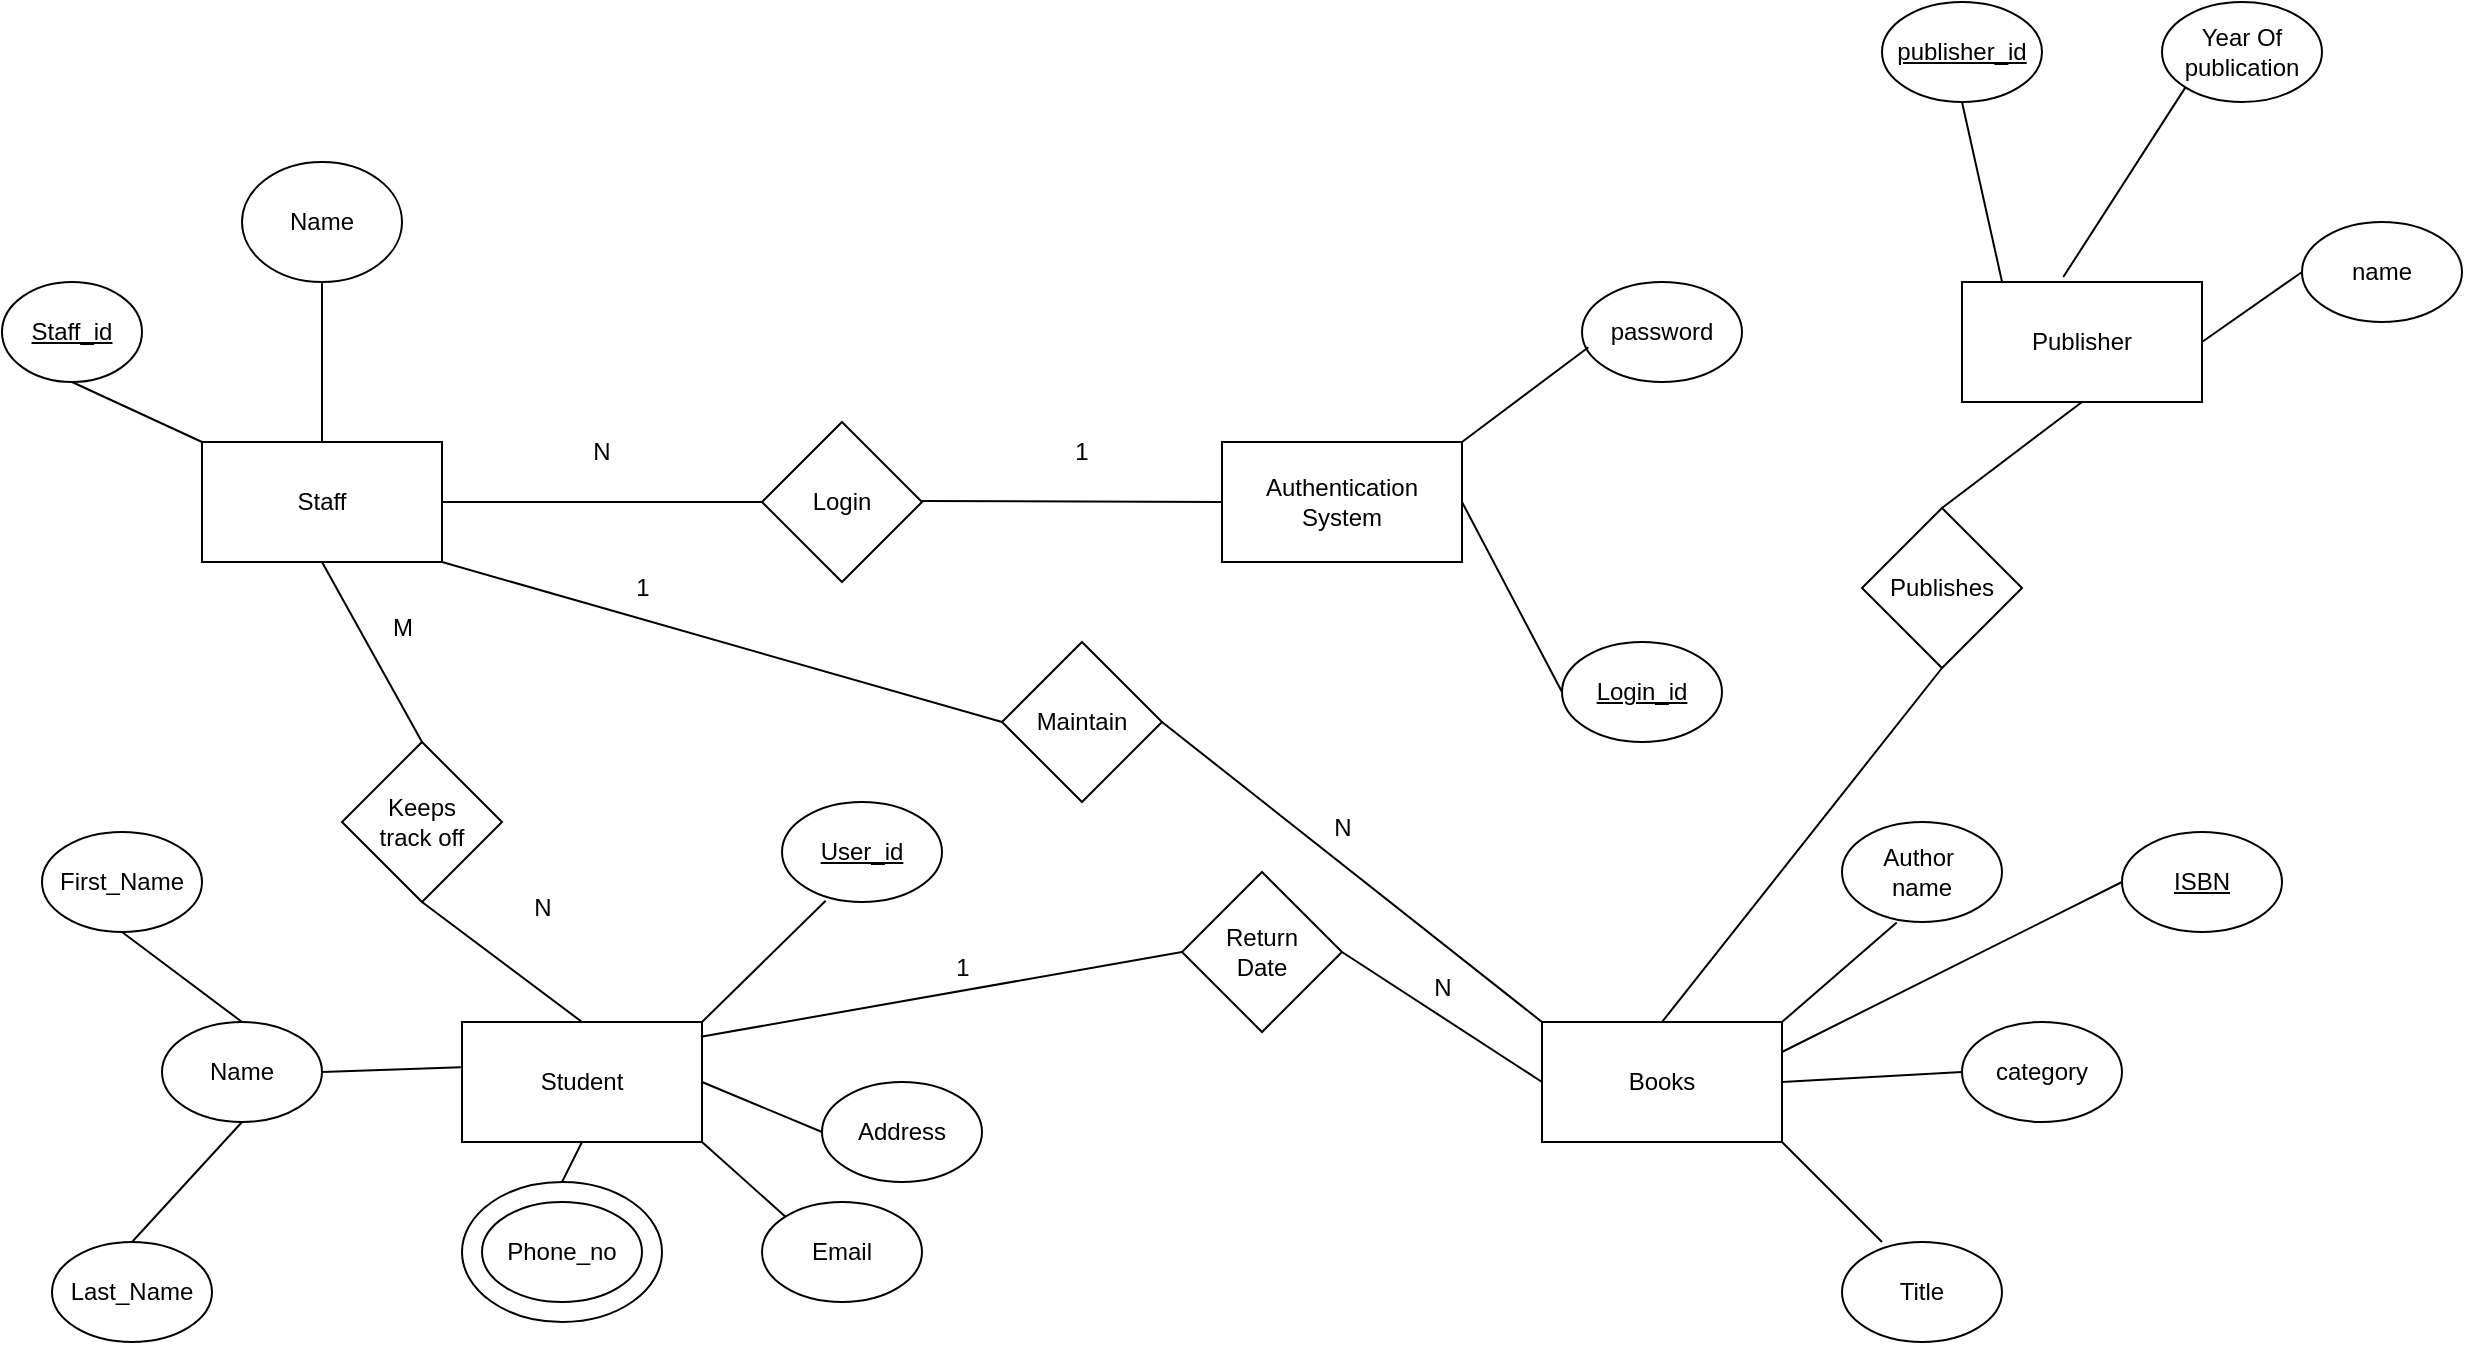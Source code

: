 <mxfile version="28.1.0">
  <diagram name="Page-1" id="cV7oGcCZ6eIM_f0YyGlN">
    <mxGraphModel dx="2130" dy="703" grid="1" gridSize="10" guides="1" tooltips="1" connect="1" arrows="0" fold="1" page="1" pageScale="1" pageWidth="827" pageHeight="1169" math="0" shadow="0">
      <root>
        <mxCell id="0" />
        <mxCell id="1" parent="0" />
        <mxCell id="_44YVeYt1oRbR6Rtj2PV-1" value="Staff" style="rounded=0;whiteSpace=wrap;html=1;" vertex="1" parent="1">
          <mxGeometry x="80" y="290" width="120" height="60" as="geometry" />
        </mxCell>
        <mxCell id="_44YVeYt1oRbR6Rtj2PV-2" value="Name" style="ellipse;whiteSpace=wrap;html=1;" vertex="1" parent="1">
          <mxGeometry x="100" y="150" width="80" height="60" as="geometry" />
        </mxCell>
        <mxCell id="_44YVeYt1oRbR6Rtj2PV-3" value="&lt;u&gt;Staff_id&lt;/u&gt;" style="ellipse;whiteSpace=wrap;html=1;" vertex="1" parent="1">
          <mxGeometry x="-20" y="210" width="70" height="50" as="geometry" />
        </mxCell>
        <mxCell id="_44YVeYt1oRbR6Rtj2PV-4" value="Login" style="rhombus;whiteSpace=wrap;html=1;" vertex="1" parent="1">
          <mxGeometry x="360" y="280" width="80" height="80" as="geometry" />
        </mxCell>
        <mxCell id="_44YVeYt1oRbR6Rtj2PV-5" value="Authentication&lt;div&gt;System&lt;/div&gt;" style="rounded=0;whiteSpace=wrap;html=1;" vertex="1" parent="1">
          <mxGeometry x="590" y="290" width="120" height="60" as="geometry" />
        </mxCell>
        <mxCell id="_44YVeYt1oRbR6Rtj2PV-6" value="&lt;u&gt;Login_id&lt;/u&gt;" style="ellipse;whiteSpace=wrap;html=1;" vertex="1" parent="1">
          <mxGeometry x="760" y="390" width="80" height="50" as="geometry" />
        </mxCell>
        <mxCell id="_44YVeYt1oRbR6Rtj2PV-8" value="password" style="ellipse;whiteSpace=wrap;html=1;" vertex="1" parent="1">
          <mxGeometry x="770" y="210" width="80" height="50" as="geometry" />
        </mxCell>
        <mxCell id="_44YVeYt1oRbR6Rtj2PV-9" value="" style="endArrow=none;html=1;rounded=0;entryX=0;entryY=0.5;entryDx=0;entryDy=0;" edge="1" parent="1" source="_44YVeYt1oRbR6Rtj2PV-1" target="_44YVeYt1oRbR6Rtj2PV-4">
          <mxGeometry width="50" height="50" relative="1" as="geometry">
            <mxPoint x="200" y="320" as="sourcePoint" />
            <mxPoint x="250" y="270" as="targetPoint" />
          </mxGeometry>
        </mxCell>
        <mxCell id="_44YVeYt1oRbR6Rtj2PV-10" value="" style="endArrow=none;html=1;rounded=0;" edge="1" parent="1">
          <mxGeometry width="50" height="50" relative="1" as="geometry">
            <mxPoint x="440" y="319.5" as="sourcePoint" />
            <mxPoint x="590" y="320" as="targetPoint" />
          </mxGeometry>
        </mxCell>
        <mxCell id="_44YVeYt1oRbR6Rtj2PV-11" value="" style="endArrow=none;html=1;rounded=0;entryX=0.04;entryY=0.652;entryDx=0;entryDy=0;exitX=1;exitY=0;exitDx=0;exitDy=0;entryPerimeter=0;" edge="1" parent="1" source="_44YVeYt1oRbR6Rtj2PV-5" target="_44YVeYt1oRbR6Rtj2PV-8">
          <mxGeometry width="50" height="50" relative="1" as="geometry">
            <mxPoint x="570" y="220" as="sourcePoint" />
            <mxPoint x="730" y="220" as="targetPoint" />
          </mxGeometry>
        </mxCell>
        <mxCell id="_44YVeYt1oRbR6Rtj2PV-12" value="" style="endArrow=none;html=1;rounded=0;entryX=0;entryY=0.5;entryDx=0;entryDy=0;exitX=1;exitY=0.5;exitDx=0;exitDy=0;" edge="1" parent="1" source="_44YVeYt1oRbR6Rtj2PV-5" target="_44YVeYt1oRbR6Rtj2PV-6">
          <mxGeometry width="50" height="50" relative="1" as="geometry">
            <mxPoint x="740" y="270" as="sourcePoint" />
            <mxPoint x="900" y="270" as="targetPoint" />
          </mxGeometry>
        </mxCell>
        <mxCell id="_44YVeYt1oRbR6Rtj2PV-13" value="1&lt;span style=&quot;color: rgba(0, 0, 0, 0); font-family: monospace; font-size: 0px; text-align: start; text-wrap-mode: nowrap;&quot;&gt;%3CmxGraphModel%3E%3Croot%3E%3CmxCell%20id%3D%220%22%2F%3E%3CmxCell%20id%3D%221%22%20parent%3D%220%22%2F%3E%3CmxCell%20id%3D%222%22%20value%3D%22%22%20style%3D%22endArrow%3Dnone%3Bhtml%3D1%3Brounded%3D0%3BentryX%3D0%3BentryY%3D0.5%3BentryDx%3D0%3BentryDy%3D0%3B%22%20edge%3D%221%22%20parent%3D%221%22%3E%3CmxGeometry%20width%3D%2250%22%20height%3D%2250%22%20relative%3D%221%22%20as%3D%22geometry%22%3E%3CmxPoint%20x%3D%22200%22%20y%3D%22320%22%20as%3D%22sourcePoint%22%2F%3E%3CmxPoint%20x%3D%22360%22%20y%3D%22320%22%20as%3D%22targetPoint%22%2F%3E%3C%2FmxGeometry%3E%3C%2FmxCell%3E%3C%2Froot%3E%3C%2FmxGraphModel%3E&lt;/span&gt;" style="text;html=1;align=center;verticalAlign=middle;whiteSpace=wrap;rounded=0;" vertex="1" parent="1">
          <mxGeometry x="490" y="280" width="60" height="30" as="geometry" />
        </mxCell>
        <mxCell id="_44YVeYt1oRbR6Rtj2PV-15" value="N" style="text;html=1;align=center;verticalAlign=middle;whiteSpace=wrap;rounded=0;" vertex="1" parent="1">
          <mxGeometry x="250" y="280" width="60" height="30" as="geometry" />
        </mxCell>
        <mxCell id="_44YVeYt1oRbR6Rtj2PV-16" value="Keeps&lt;div&gt;track off&lt;/div&gt;" style="rhombus;whiteSpace=wrap;html=1;" vertex="1" parent="1">
          <mxGeometry x="150" y="440" width="80" height="80" as="geometry" />
        </mxCell>
        <mxCell id="_44YVeYt1oRbR6Rtj2PV-17" value="Student" style="rounded=0;whiteSpace=wrap;html=1;" vertex="1" parent="1">
          <mxGeometry x="210" y="580" width="120" height="60" as="geometry" />
        </mxCell>
        <mxCell id="_44YVeYt1oRbR6Rtj2PV-18" value="Email" style="ellipse;whiteSpace=wrap;html=1;" vertex="1" parent="1">
          <mxGeometry x="360" y="670" width="80" height="50" as="geometry" />
        </mxCell>
        <mxCell id="_44YVeYt1oRbR6Rtj2PV-19" value="" style="ellipse;whiteSpace=wrap;html=1;" vertex="1" parent="1">
          <mxGeometry x="210" y="660" width="100" height="70" as="geometry" />
        </mxCell>
        <mxCell id="_44YVeYt1oRbR6Rtj2PV-20" value="Title" style="ellipse;whiteSpace=wrap;html=1;" vertex="1" parent="1">
          <mxGeometry x="900" y="690" width="80" height="50" as="geometry" />
        </mxCell>
        <mxCell id="_44YVeYt1oRbR6Rtj2PV-22" value="&lt;u&gt;User_id&lt;/u&gt;" style="ellipse;whiteSpace=wrap;html=1;" vertex="1" parent="1">
          <mxGeometry x="370" y="470" width="80" height="50" as="geometry" />
        </mxCell>
        <mxCell id="_44YVeYt1oRbR6Rtj2PV-23" value="First_Name" style="ellipse;whiteSpace=wrap;html=1;" vertex="1" parent="1">
          <mxGeometry y="485" width="80" height="50" as="geometry" />
        </mxCell>
        <mxCell id="_44YVeYt1oRbR6Rtj2PV-24" value="Address" style="ellipse;whiteSpace=wrap;html=1;" vertex="1" parent="1">
          <mxGeometry x="390" y="610" width="80" height="50" as="geometry" />
        </mxCell>
        <mxCell id="_44YVeYt1oRbR6Rtj2PV-25" value="Name" style="ellipse;whiteSpace=wrap;html=1;" vertex="1" parent="1">
          <mxGeometry x="60" y="580" width="80" height="50" as="geometry" />
        </mxCell>
        <mxCell id="_44YVeYt1oRbR6Rtj2PV-26" value="Last_Name" style="ellipse;whiteSpace=wrap;html=1;" vertex="1" parent="1">
          <mxGeometry x="5" y="690" width="80" height="50" as="geometry" />
        </mxCell>
        <mxCell id="_44YVeYt1oRbR6Rtj2PV-27" value="Phone_no" style="ellipse;whiteSpace=wrap;html=1;" vertex="1" parent="1">
          <mxGeometry x="220" y="670" width="80" height="50" as="geometry" />
        </mxCell>
        <mxCell id="_44YVeYt1oRbR6Rtj2PV-29" value="" style="endArrow=none;html=1;rounded=0;entryX=0.5;entryY=1;entryDx=0;entryDy=0;exitX=0.5;exitY=0;exitDx=0;exitDy=0;" edge="1" parent="1" source="_44YVeYt1oRbR6Rtj2PV-17" target="_44YVeYt1oRbR6Rtj2PV-16">
          <mxGeometry width="50" height="50" relative="1" as="geometry">
            <mxPoint x="270" y="580" as="sourcePoint" />
            <mxPoint x="320" y="530" as="targetPoint" />
          </mxGeometry>
        </mxCell>
        <mxCell id="_44YVeYt1oRbR6Rtj2PV-30" value="" style="endArrow=none;html=1;rounded=0;entryX=0.273;entryY=0.988;entryDx=0;entryDy=0;entryPerimeter=0;exitX=1;exitY=0;exitDx=0;exitDy=0;" edge="1" parent="1" source="_44YVeYt1oRbR6Rtj2PV-17" target="_44YVeYt1oRbR6Rtj2PV-22">
          <mxGeometry width="50" height="50" relative="1" as="geometry">
            <mxPoint x="330" y="580" as="sourcePoint" />
            <mxPoint x="380" y="530" as="targetPoint" />
          </mxGeometry>
        </mxCell>
        <mxCell id="_44YVeYt1oRbR6Rtj2PV-31" value="" style="endArrow=none;html=1;rounded=0;entryX=0;entryY=0.5;entryDx=0;entryDy=0;exitX=1;exitY=0.5;exitDx=0;exitDy=0;" edge="1" parent="1" source="_44YVeYt1oRbR6Rtj2PV-17" target="_44YVeYt1oRbR6Rtj2PV-24">
          <mxGeometry width="50" height="50" relative="1" as="geometry">
            <mxPoint x="302" y="674" as="sourcePoint" />
            <mxPoint x="370" y="610" as="targetPoint" />
          </mxGeometry>
        </mxCell>
        <mxCell id="_44YVeYt1oRbR6Rtj2PV-33" value="" style="endArrow=none;html=1;rounded=0;exitX=0;exitY=0;exitDx=0;exitDy=0;entryX=1;entryY=1;entryDx=0;entryDy=0;" edge="1" parent="1" source="_44YVeYt1oRbR6Rtj2PV-18" target="_44YVeYt1oRbR6Rtj2PV-17">
          <mxGeometry width="50" height="50" relative="1" as="geometry">
            <mxPoint x="280" y="690" as="sourcePoint" />
            <mxPoint x="330" y="640" as="targetPoint" />
          </mxGeometry>
        </mxCell>
        <mxCell id="_44YVeYt1oRbR6Rtj2PV-34" value="" style="endArrow=none;html=1;rounded=0;entryX=-0.005;entryY=0.377;entryDx=0;entryDy=0;entryPerimeter=0;exitX=1;exitY=0.5;exitDx=0;exitDy=0;" edge="1" parent="1" source="_44YVeYt1oRbR6Rtj2PV-25" target="_44YVeYt1oRbR6Rtj2PV-17">
          <mxGeometry width="50" height="50" relative="1" as="geometry">
            <mxPoint x="140" y="655" as="sourcePoint" />
            <mxPoint x="210.711" y="605" as="targetPoint" />
          </mxGeometry>
        </mxCell>
        <mxCell id="_44YVeYt1oRbR6Rtj2PV-35" value="" style="endArrow=none;html=1;rounded=0;exitX=0.5;exitY=0;exitDx=0;exitDy=0;entryX=0.5;entryY=1;entryDx=0;entryDy=0;" edge="1" parent="1" source="_44YVeYt1oRbR6Rtj2PV-25" target="_44YVeYt1oRbR6Rtj2PV-23">
          <mxGeometry width="50" height="50" relative="1" as="geometry">
            <mxPoint x="50" y="590" as="sourcePoint" />
            <mxPoint x="100" y="540" as="targetPoint" />
          </mxGeometry>
        </mxCell>
        <mxCell id="_44YVeYt1oRbR6Rtj2PV-36" value="" style="endArrow=none;html=1;rounded=0;exitX=0.5;exitY=0;exitDx=0;exitDy=0;entryX=0.5;entryY=1;entryDx=0;entryDy=0;" edge="1" parent="1" source="_44YVeYt1oRbR6Rtj2PV-1" target="_44YVeYt1oRbR6Rtj2PV-2">
          <mxGeometry width="50" height="50" relative="1" as="geometry">
            <mxPoint x="85" y="260" as="sourcePoint" />
            <mxPoint x="135" y="210" as="targetPoint" />
          </mxGeometry>
        </mxCell>
        <mxCell id="_44YVeYt1oRbR6Rtj2PV-37" value="" style="endArrow=none;html=1;rounded=0;entryX=0.5;entryY=1;entryDx=0;entryDy=0;exitX=0.5;exitY=0;exitDx=0;exitDy=0;" edge="1" parent="1" source="_44YVeYt1oRbR6Rtj2PV-16" target="_44YVeYt1oRbR6Rtj2PV-1">
          <mxGeometry width="50" height="50" relative="1" as="geometry">
            <mxPoint x="100" y="410" as="sourcePoint" />
            <mxPoint x="150" y="360" as="targetPoint" />
          </mxGeometry>
        </mxCell>
        <mxCell id="_44YVeYt1oRbR6Rtj2PV-38" value="" style="endArrow=none;html=1;rounded=0;exitX=0.5;exitY=0;exitDx=0;exitDy=0;entryX=0.5;entryY=1;entryDx=0;entryDy=0;" edge="1" parent="1" source="_44YVeYt1oRbR6Rtj2PV-26" target="_44YVeYt1oRbR6Rtj2PV-25">
          <mxGeometry width="50" height="50" relative="1" as="geometry">
            <mxPoint x="50" y="680" as="sourcePoint" />
            <mxPoint x="100" y="630" as="targetPoint" />
          </mxGeometry>
        </mxCell>
        <mxCell id="_44YVeYt1oRbR6Rtj2PV-39" value="" style="endArrow=none;html=1;rounded=0;exitX=0;exitY=0;exitDx=0;exitDy=0;entryX=0.5;entryY=1;entryDx=0;entryDy=0;" edge="1" parent="1" source="_44YVeYt1oRbR6Rtj2PV-1" target="_44YVeYt1oRbR6Rtj2PV-3">
          <mxGeometry width="50" height="50" relative="1" as="geometry">
            <mxPoint x="-30" y="310" as="sourcePoint" />
            <mxPoint x="20" y="260" as="targetPoint" />
          </mxGeometry>
        </mxCell>
        <mxCell id="_44YVeYt1oRbR6Rtj2PV-40" value="Return&lt;div&gt;Date&lt;/div&gt;" style="rhombus;whiteSpace=wrap;html=1;" vertex="1" parent="1">
          <mxGeometry x="570" y="505" width="80" height="80" as="geometry" />
        </mxCell>
        <mxCell id="_44YVeYt1oRbR6Rtj2PV-41" value="" style="endArrow=none;html=1;rounded=0;exitX=0.995;exitY=0.123;exitDx=0;exitDy=0;exitPerimeter=0;entryX=0;entryY=0.5;entryDx=0;entryDy=0;" edge="1" parent="1" source="_44YVeYt1oRbR6Rtj2PV-17" target="_44YVeYt1oRbR6Rtj2PV-40">
          <mxGeometry width="50" height="50" relative="1" as="geometry">
            <mxPoint x="530" y="620" as="sourcePoint" />
            <mxPoint x="580" y="570" as="targetPoint" />
          </mxGeometry>
        </mxCell>
        <mxCell id="_44YVeYt1oRbR6Rtj2PV-43" value="Books" style="rounded=0;whiteSpace=wrap;html=1;" vertex="1" parent="1">
          <mxGeometry x="750" y="580" width="120" height="60" as="geometry" />
        </mxCell>
        <mxCell id="_44YVeYt1oRbR6Rtj2PV-45" value="&lt;u&gt;ISBN&lt;/u&gt;" style="ellipse;whiteSpace=wrap;html=1;" vertex="1" parent="1">
          <mxGeometry x="1040" y="485" width="80" height="50" as="geometry" />
        </mxCell>
        <mxCell id="_44YVeYt1oRbR6Rtj2PV-46" value="category" style="ellipse;whiteSpace=wrap;html=1;" vertex="1" parent="1">
          <mxGeometry x="960" y="580" width="80" height="50" as="geometry" />
        </mxCell>
        <mxCell id="_44YVeYt1oRbR6Rtj2PV-47" value="Author&amp;nbsp;&lt;div&gt;name&lt;/div&gt;" style="ellipse;whiteSpace=wrap;html=1;" vertex="1" parent="1">
          <mxGeometry x="900" y="480" width="80" height="50" as="geometry" />
        </mxCell>
        <mxCell id="_44YVeYt1oRbR6Rtj2PV-49" value="" style="endArrow=none;html=1;rounded=0;exitX=0.25;exitY=0;exitDx=0;exitDy=0;exitPerimeter=0;entryX=1;entryY=1;entryDx=0;entryDy=0;" edge="1" parent="1" source="_44YVeYt1oRbR6Rtj2PV-20" target="_44YVeYt1oRbR6Rtj2PV-43">
          <mxGeometry width="50" height="50" relative="1" as="geometry">
            <mxPoint x="820" y="690" as="sourcePoint" />
            <mxPoint x="870" y="640" as="targetPoint" />
          </mxGeometry>
        </mxCell>
        <mxCell id="_44YVeYt1oRbR6Rtj2PV-50" value="" style="endArrow=none;html=1;rounded=0;exitX=1;exitY=0;exitDx=0;exitDy=0;entryX=0.342;entryY=1.006;entryDx=0;entryDy=0;entryPerimeter=0;" edge="1" parent="1" source="_44YVeYt1oRbR6Rtj2PV-43" target="_44YVeYt1oRbR6Rtj2PV-47">
          <mxGeometry width="50" height="50" relative="1" as="geometry">
            <mxPoint x="880" y="580" as="sourcePoint" />
            <mxPoint x="930" y="530" as="targetPoint" />
          </mxGeometry>
        </mxCell>
        <mxCell id="_44YVeYt1oRbR6Rtj2PV-51" value="" style="endArrow=none;html=1;rounded=0;entryX=0;entryY=0.5;entryDx=0;entryDy=0;exitX=1;exitY=0.5;exitDx=0;exitDy=0;" edge="1" parent="1" source="_44YVeYt1oRbR6Rtj2PV-43" target="_44YVeYt1oRbR6Rtj2PV-46">
          <mxGeometry width="50" height="50" relative="1" as="geometry">
            <mxPoint x="880" y="620" as="sourcePoint" />
            <mxPoint x="920" y="570" as="targetPoint" />
          </mxGeometry>
        </mxCell>
        <mxCell id="_44YVeYt1oRbR6Rtj2PV-54" value="" style="endArrow=none;html=1;rounded=0;entryX=0;entryY=0.5;entryDx=0;entryDy=0;exitX=1;exitY=0.25;exitDx=0;exitDy=0;" edge="1" parent="1" source="_44YVeYt1oRbR6Rtj2PV-43" target="_44YVeYt1oRbR6Rtj2PV-45">
          <mxGeometry width="50" height="50" relative="1" as="geometry">
            <mxPoint x="955" y="525" as="sourcePoint" />
            <mxPoint x="1045" y="520" as="targetPoint" />
          </mxGeometry>
        </mxCell>
        <mxCell id="_44YVeYt1oRbR6Rtj2PV-55" value="" style="endArrow=none;html=1;rounded=0;exitX=1;exitY=0.5;exitDx=0;exitDy=0;entryX=0;entryY=0.5;entryDx=0;entryDy=0;" edge="1" parent="1" source="_44YVeYt1oRbR6Rtj2PV-40" target="_44YVeYt1oRbR6Rtj2PV-43">
          <mxGeometry width="50" height="50" relative="1" as="geometry">
            <mxPoint x="730" y="600" as="sourcePoint" />
            <mxPoint x="780" y="550" as="targetPoint" />
          </mxGeometry>
        </mxCell>
        <mxCell id="_44YVeYt1oRbR6Rtj2PV-56" value="Maintain" style="rhombus;whiteSpace=wrap;html=1;" vertex="1" parent="1">
          <mxGeometry x="480" y="390" width="80" height="80" as="geometry" />
        </mxCell>
        <mxCell id="_44YVeYt1oRbR6Rtj2PV-57" value="" style="endArrow=none;html=1;rounded=0;exitX=1;exitY=1;exitDx=0;exitDy=0;entryX=0;entryY=0.5;entryDx=0;entryDy=0;" edge="1" parent="1" source="_44YVeYt1oRbR6Rtj2PV-1" target="_44YVeYt1oRbR6Rtj2PV-56">
          <mxGeometry width="50" height="50" relative="1" as="geometry">
            <mxPoint x="480" y="440" as="sourcePoint" />
            <mxPoint x="530" y="390" as="targetPoint" />
          </mxGeometry>
        </mxCell>
        <mxCell id="_44YVeYt1oRbR6Rtj2PV-58" value="" style="endArrow=none;html=1;rounded=0;entryX=0;entryY=0;entryDx=0;entryDy=0;exitX=1;exitY=0.5;exitDx=0;exitDy=0;" edge="1" parent="1" source="_44YVeYt1oRbR6Rtj2PV-56" target="_44YVeYt1oRbR6Rtj2PV-43">
          <mxGeometry width="50" height="50" relative="1" as="geometry">
            <mxPoint x="480" y="440" as="sourcePoint" />
            <mxPoint x="530" y="390" as="targetPoint" />
          </mxGeometry>
        </mxCell>
        <mxCell id="_44YVeYt1oRbR6Rtj2PV-59" value="1" style="text;html=1;align=center;verticalAlign=middle;resizable=0;points=[];autosize=1;strokeColor=none;fillColor=none;" vertex="1" parent="1">
          <mxGeometry x="285" y="348" width="30" height="30" as="geometry" />
        </mxCell>
        <mxCell id="_44YVeYt1oRbR6Rtj2PV-62" value="N" style="text;html=1;align=center;verticalAlign=middle;resizable=0;points=[];autosize=1;strokeColor=none;fillColor=none;" vertex="1" parent="1">
          <mxGeometry x="635" y="468" width="30" height="30" as="geometry" />
        </mxCell>
        <mxCell id="_44YVeYt1oRbR6Rtj2PV-63" value="M" style="text;html=1;align=center;verticalAlign=middle;resizable=0;points=[];autosize=1;strokeColor=none;fillColor=none;" vertex="1" parent="1">
          <mxGeometry x="165" y="368" width="30" height="30" as="geometry" />
        </mxCell>
        <mxCell id="_44YVeYt1oRbR6Rtj2PV-64" value="N" style="text;html=1;align=center;verticalAlign=middle;resizable=0;points=[];autosize=1;strokeColor=none;fillColor=none;" vertex="1" parent="1">
          <mxGeometry x="235" y="508" width="30" height="30" as="geometry" />
        </mxCell>
        <mxCell id="_44YVeYt1oRbR6Rtj2PV-65" value="1" style="text;html=1;align=center;verticalAlign=middle;resizable=0;points=[];autosize=1;strokeColor=none;fillColor=none;" vertex="1" parent="1">
          <mxGeometry x="445" y="538" width="30" height="30" as="geometry" />
        </mxCell>
        <mxCell id="_44YVeYt1oRbR6Rtj2PV-66" value="N" style="text;html=1;align=center;verticalAlign=middle;resizable=0;points=[];autosize=1;strokeColor=none;fillColor=none;" vertex="1" parent="1">
          <mxGeometry x="685" y="548" width="30" height="30" as="geometry" />
        </mxCell>
        <mxCell id="_44YVeYt1oRbR6Rtj2PV-67" value="Publishes" style="rhombus;whiteSpace=wrap;html=1;" vertex="1" parent="1">
          <mxGeometry x="910" y="323" width="80" height="80" as="geometry" />
        </mxCell>
        <mxCell id="_44YVeYt1oRbR6Rtj2PV-68" value="Publisher" style="rounded=0;whiteSpace=wrap;html=1;" vertex="1" parent="1">
          <mxGeometry x="960" y="210" width="120" height="60" as="geometry" />
        </mxCell>
        <mxCell id="_44YVeYt1oRbR6Rtj2PV-69" value="&lt;u&gt;publisher_id&lt;/u&gt;" style="ellipse;whiteSpace=wrap;html=1;" vertex="1" parent="1">
          <mxGeometry x="920" y="70" width="80" height="50" as="geometry" />
        </mxCell>
        <mxCell id="_44YVeYt1oRbR6Rtj2PV-70" value="name" style="ellipse;whiteSpace=wrap;html=1;" vertex="1" parent="1">
          <mxGeometry x="1130" y="180" width="80" height="50" as="geometry" />
        </mxCell>
        <mxCell id="_44YVeYt1oRbR6Rtj2PV-71" value="Year Of publication" style="ellipse;whiteSpace=wrap;html=1;" vertex="1" parent="1">
          <mxGeometry x="1060" y="70" width="80" height="50" as="geometry" />
        </mxCell>
        <mxCell id="_44YVeYt1oRbR6Rtj2PV-74" value="" style="endArrow=none;html=1;rounded=0;exitX=0.167;exitY=0;exitDx=0;exitDy=0;exitPerimeter=0;entryX=0.5;entryY=1;entryDx=0;entryDy=0;" edge="1" parent="1" source="_44YVeYt1oRbR6Rtj2PV-68" target="_44YVeYt1oRbR6Rtj2PV-69">
          <mxGeometry width="50" height="50" relative="1" as="geometry">
            <mxPoint x="915" y="170" as="sourcePoint" />
            <mxPoint x="965" y="120" as="targetPoint" />
          </mxGeometry>
        </mxCell>
        <mxCell id="_44YVeYt1oRbR6Rtj2PV-75" value="" style="endArrow=none;html=1;rounded=0;exitX=1;exitY=0.5;exitDx=0;exitDy=0;entryX=0;entryY=0.5;entryDx=0;entryDy=0;" edge="1" parent="1" source="_44YVeYt1oRbR6Rtj2PV-68" target="_44YVeYt1oRbR6Rtj2PV-70">
          <mxGeometry width="50" height="50" relative="1" as="geometry">
            <mxPoint x="1150" y="300" as="sourcePoint" />
            <mxPoint x="1130" y="210" as="targetPoint" />
          </mxGeometry>
        </mxCell>
        <mxCell id="_44YVeYt1oRbR6Rtj2PV-76" value="" style="endArrow=none;html=1;rounded=0;exitX=0.422;exitY=-0.041;exitDx=0;exitDy=0;exitPerimeter=0;entryX=0;entryY=1;entryDx=0;entryDy=0;" edge="1" parent="1" source="_44YVeYt1oRbR6Rtj2PV-68" target="_44YVeYt1oRbR6Rtj2PV-71">
          <mxGeometry width="50" height="50" relative="1" as="geometry">
            <mxPoint x="980" y="240" as="sourcePoint" />
            <mxPoint x="960" y="150" as="targetPoint" />
          </mxGeometry>
        </mxCell>
        <mxCell id="_44YVeYt1oRbR6Rtj2PV-77" value="" style="endArrow=none;html=1;rounded=0;exitX=0.5;exitY=0;exitDx=0;exitDy=0;entryX=0.5;entryY=1;entryDx=0;entryDy=0;" edge="1" parent="1" source="_44YVeYt1oRbR6Rtj2PV-67" target="_44YVeYt1oRbR6Rtj2PV-68">
          <mxGeometry width="50" height="50" relative="1" as="geometry">
            <mxPoint x="1030" y="360" as="sourcePoint" />
            <mxPoint x="1010" y="270" as="targetPoint" />
          </mxGeometry>
        </mxCell>
        <mxCell id="_44YVeYt1oRbR6Rtj2PV-78" value="" style="endArrow=none;html=1;rounded=0;exitX=0.5;exitY=0;exitDx=0;exitDy=0;entryX=0.5;entryY=1;entryDx=0;entryDy=0;" edge="1" parent="1" source="_44YVeYt1oRbR6Rtj2PV-43" target="_44YVeYt1oRbR6Rtj2PV-67">
          <mxGeometry width="50" height="50" relative="1" as="geometry">
            <mxPoint x="980" y="530" as="sourcePoint" />
            <mxPoint x="960" y="440" as="targetPoint" />
          </mxGeometry>
        </mxCell>
        <mxCell id="_44YVeYt1oRbR6Rtj2PV-79" value="" style="endArrow=none;html=1;rounded=0;exitX=0.5;exitY=0;exitDx=0;exitDy=0;" edge="1" parent="1" source="_44YVeYt1oRbR6Rtj2PV-19">
          <mxGeometry width="50" height="50" relative="1" as="geometry">
            <mxPoint x="220" y="690" as="sourcePoint" />
            <mxPoint x="270" y="640" as="targetPoint" />
          </mxGeometry>
        </mxCell>
      </root>
    </mxGraphModel>
  </diagram>
</mxfile>
